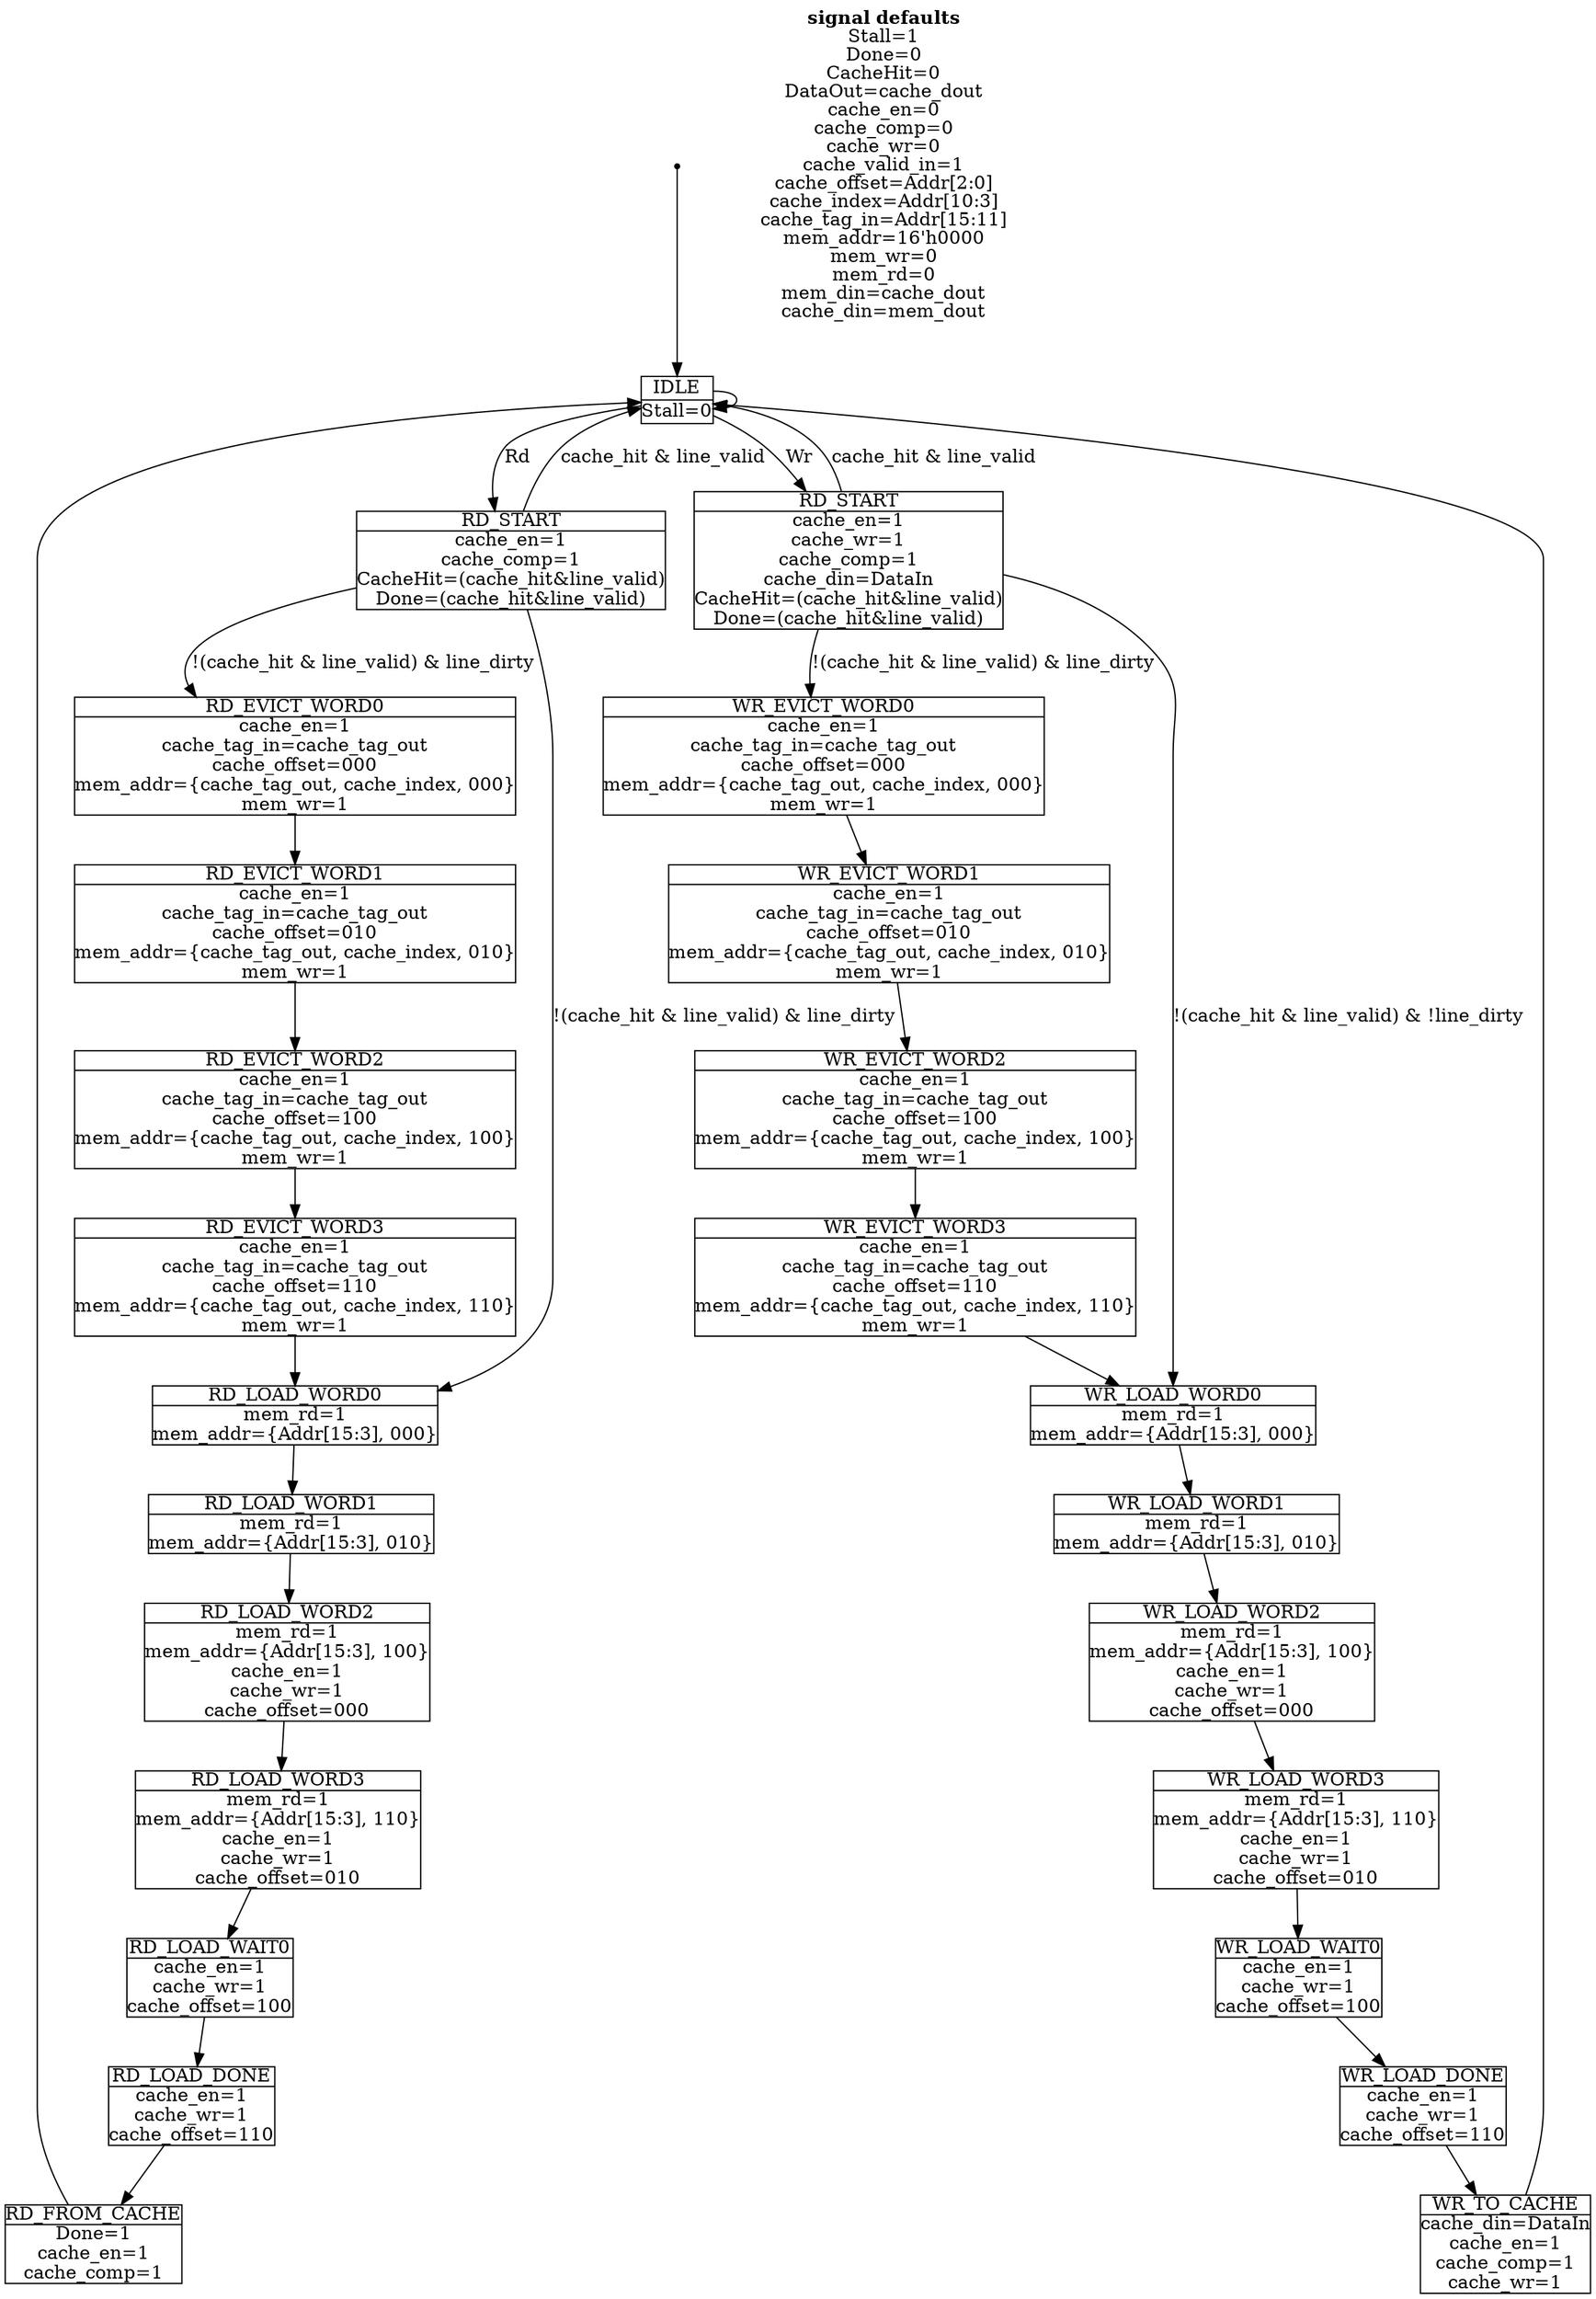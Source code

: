 digraph controller_fsm {
    node [shape=point] RESET;

    node [shape=plaintext] DETAILS [label=<
        <B>signal defaults</B><BR/>
        Stall=1<BR/>
        Done=0<BR/>
        CacheHit=0<BR/>
        DataOut=cache_dout<BR/>
        cache_en=0<BR/>
        cache_comp=0<BR/>
        cache_wr=0<BR/>
        cache_valid_in=1<BR/>
        cache_offset=Addr[2:0]<BR/>
        cache_index=Addr[10:3]<BR/>
        cache_tag_in=Addr[15:11]<BR/>
        mem_addr=16'h0000<BR/>
        mem_wr=0<BR/>
        mem_rd=0<BR/>
        mem_din=cache_dout<BR/>
        cache_din=mem_dout<BR/>>];

    node [shape=record, margin=0];
    IDLE [label="{<n>IDLE|<o>Stall=0}"];

    RD_START [label="{<n>RD_START|<o>cache_en=1\ncache_comp=1\nCacheHit=(cache_hit&line_valid)\nDone=(cache_hit&line_valid)}"];
    RD_EVICT_WORD0 [label="{<n>RD_EVICT_WORD0|<o>cache_en=1\ncache_tag_in=cache_tag_out\ncache_offset=000\nmem_addr=\{cache_tag_out, cache_index, 000\}\nmem_wr=1}"];
    RD_EVICT_WORD1 [label="{<n>RD_EVICT_WORD1|<o>cache_en=1\ncache_tag_in=cache_tag_out\ncache_offset=010\nmem_addr=\{cache_tag_out, cache_index, 010\}\nmem_wr=1}"];
    RD_EVICT_WORD2 [label="{<n>RD_EVICT_WORD2|<o>cache_en=1\ncache_tag_in=cache_tag_out\ncache_offset=100\nmem_addr=\{cache_tag_out, cache_index, 100\}\nmem_wr=1}"];
    RD_EVICT_WORD3 [label="{<n>RD_EVICT_WORD3|<o>cache_en=1\ncache_tag_in=cache_tag_out\ncache_offset=110\nmem_addr=\{cache_tag_out, cache_index, 110\}\nmem_wr=1}"];
    RD_LOAD_WORD0  [label="{<n>RD_LOAD_WORD0|<o>mem_rd=1\nmem_addr=\{Addr[15:3], 000\}}"];
    RD_LOAD_WORD1  [label="{<n>RD_LOAD_WORD1|<o>mem_rd=1\nmem_addr=\{Addr[15:3], 010\}}"];
    RD_LOAD_WORD2  [label="{<n>RD_LOAD_WORD2|<o>mem_rd=1\nmem_addr=\{Addr[15:3], 100\}\ncache_en=1\ncache_wr=1\ncache_offset=000}"];
    RD_LOAD_WORD3  [label="{<n>RD_LOAD_WORD3|<o>mem_rd=1\nmem_addr=\{Addr[15:3], 110\}\ncache_en=1\ncache_wr=1\ncache_offset=010}"];
    RD_LOAD_WAIT0  [label="{<n>RD_LOAD_WAIT0|<o>cache_en=1\ncache_wr=1\ncache_offset=100}"];
    RD_LOAD_DONE   [label="{<n>RD_LOAD_DONE|<o>cache_en=1\ncache_wr=1\ncache_offset=110}"];
    RD_FROM_CACHE  [label="{<n>RD_FROM_CACHE|<o>Done=1\ncache_en=1\ncache_comp=1}"];

    WR_START [label="{<n>RD_START|<o>cache_en=1\ncache_wr=1\ncache_comp=1\ncache_din=DataIn\nCacheHit=(cache_hit&line_valid)\nDone=(cache_hit&line_valid)}"];
    WR_EVICT_WORD0 [label="{<n>WR_EVICT_WORD0|<o>cache_en=1\ncache_tag_in=cache_tag_out\ncache_offset=000\nmem_addr=\{cache_tag_out, cache_index, 000\}\nmem_wr=1}"];
    WR_EVICT_WORD1 [label="{<n>WR_EVICT_WORD1|<o>cache_en=1\ncache_tag_in=cache_tag_out\ncache_offset=010\nmem_addr=\{cache_tag_out, cache_index, 010\}\nmem_wr=1}"];
    WR_EVICT_WORD2 [label="{<n>WR_EVICT_WORD2|<o>cache_en=1\ncache_tag_in=cache_tag_out\ncache_offset=100\nmem_addr=\{cache_tag_out, cache_index, 100\}\nmem_wr=1}"];
    WR_EVICT_WORD3 [label="{<n>WR_EVICT_WORD3|<o>cache_en=1\ncache_tag_in=cache_tag_out\ncache_offset=110\nmem_addr=\{cache_tag_out, cache_index, 110\}\nmem_wr=1}"];
    WR_LOAD_WORD0  [label="{<n>WR_LOAD_WORD0|<o>mem_rd=1\nmem_addr=\{Addr[15:3], 000\}}"];
    WR_LOAD_WORD1  [label="{<n>WR_LOAD_WORD1|<o>mem_rd=1\nmem_addr=\{Addr[15:3], 010\}}"];
    WR_LOAD_WORD2  [label="{<n>WR_LOAD_WORD2|<o>mem_rd=1\nmem_addr=\{Addr[15:3], 100\}\ncache_en=1\ncache_wr=1\ncache_offset=000}"];
    WR_LOAD_WORD3  [label="{<n>WR_LOAD_WORD3|<o>mem_rd=1\nmem_addr=\{Addr[15:3], 110\}\ncache_en=1\ncache_wr=1\ncache_offset=010}"];
    WR_LOAD_WAIT0  [label="{<n>WR_LOAD_WAIT0|<o>cache_en=1\ncache_wr=1\ncache_offset=100}"];
    WR_LOAD_DONE   [label="{<n>WR_LOAD_DONE|<o>cache_en=1\ncache_wr=1\ncache_offset=110}"];
    WR_TO_CACHE    [label="{<n>WR_TO_CACHE|<o>cache_din=DataIn\ncache_en=1\ncache_comp=1\ncache_wr=1}"];


    RESET -> IDLE;
    IDLE  -> RD_START [label = "Rd"];
    IDLE  -> WR_START [label = "Wr"];
    IDLE  -> IDLE;

    RD_START -> IDLE [label = "cache_hit & line_valid"];
    RD_START -> RD_LOAD_WORD0 [label = "!(cache_hit & line_valid) & line_dirty"];
    RD_START -> RD_EVICT_WORD0 [label = "!(cache_hit & line_valid) & line_dirty"];

    RD_EVICT_WORD0 -> RD_EVICT_WORD1;
    RD_EVICT_WORD1 -> RD_EVICT_WORD2;
    RD_EVICT_WORD2 -> RD_EVICT_WORD3;
    RD_EVICT_WORD3 -> RD_LOAD_WORD0;

    RD_LOAD_WORD0 -> RD_LOAD_WORD1;
    RD_LOAD_WORD1 -> RD_LOAD_WORD2;
    RD_LOAD_WORD2 -> RD_LOAD_WORD3;
    RD_LOAD_WORD3 -> RD_LOAD_WAIT0;

    RD_LOAD_WAIT0 -> RD_LOAD_DONE;
    RD_LOAD_DONE  -> RD_FROM_CACHE;
    RD_FROM_CACHE -> IDLE;

    WR_START -> IDLE [label = "cache_hit & line_valid"];
    WR_START -> WR_LOAD_WORD0 [label = "!(cache_hit & line_valid) & !line_dirty"];
    WR_START -> WR_EVICT_WORD0 [label = "!(cache_hit & line_valid) & line_dirty"];

    WR_EVICT_WORD0 -> WR_EVICT_WORD1;
    WR_EVICT_WORD1 -> WR_EVICT_WORD2;
    WR_EVICT_WORD2 -> WR_EVICT_WORD3;
    WR_EVICT_WORD3 -> WR_LOAD_WORD0;

    WR_LOAD_WORD0 -> WR_LOAD_WORD1;
    WR_LOAD_WORD1 -> WR_LOAD_WORD2;
    WR_LOAD_WORD2 -> WR_LOAD_WORD3;
    WR_LOAD_WORD3 -> WR_LOAD_WAIT0;

    WR_LOAD_WAIT0 -> WR_LOAD_DONE;
    WR_LOAD_DONE  -> WR_TO_CACHE;
    WR_TO_CACHE   -> IDLE;
}
